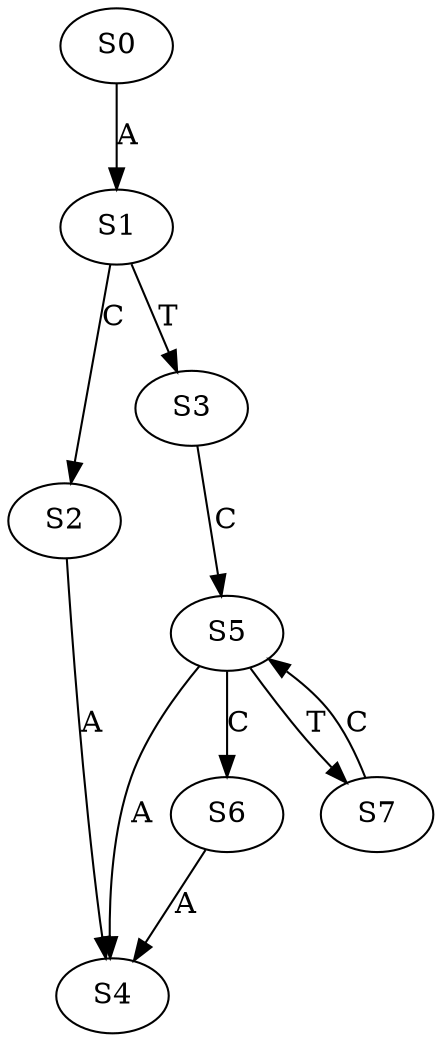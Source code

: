 strict digraph  {
	S0 -> S1 [ label = A ];
	S1 -> S2 [ label = C ];
	S1 -> S3 [ label = T ];
	S2 -> S4 [ label = A ];
	S3 -> S5 [ label = C ];
	S5 -> S4 [ label = A ];
	S5 -> S6 [ label = C ];
	S5 -> S7 [ label = T ];
	S6 -> S4 [ label = A ];
	S7 -> S5 [ label = C ];
}
